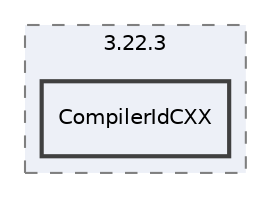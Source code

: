 digraph "cmake-build-debug/CMakeFiles/3.22.3/CompilerIdCXX"
{
 // LATEX_PDF_SIZE
  edge [fontname="Helvetica",fontsize="10",labelfontname="Helvetica",labelfontsize="10"];
  node [fontname="Helvetica",fontsize="10",shape=record];
  compound=true
  subgraph clusterdir_b68767efdd3d99ccfb48f00f85c5f695 {
    graph [ bgcolor="#edf0f7", pencolor="grey50", style="filled,dashed,", label="3.22.3", fontname="Helvetica", fontsize="10", URL="dir_b68767efdd3d99ccfb48f00f85c5f695.html"]
  dir_720d36405d39524b939e0100a25cf975 [shape=box, label="CompilerIdCXX", style="filled,bold,", fillcolor="#edf0f7", color="grey25", URL="dir_720d36405d39524b939e0100a25cf975.html"];
  }
}
